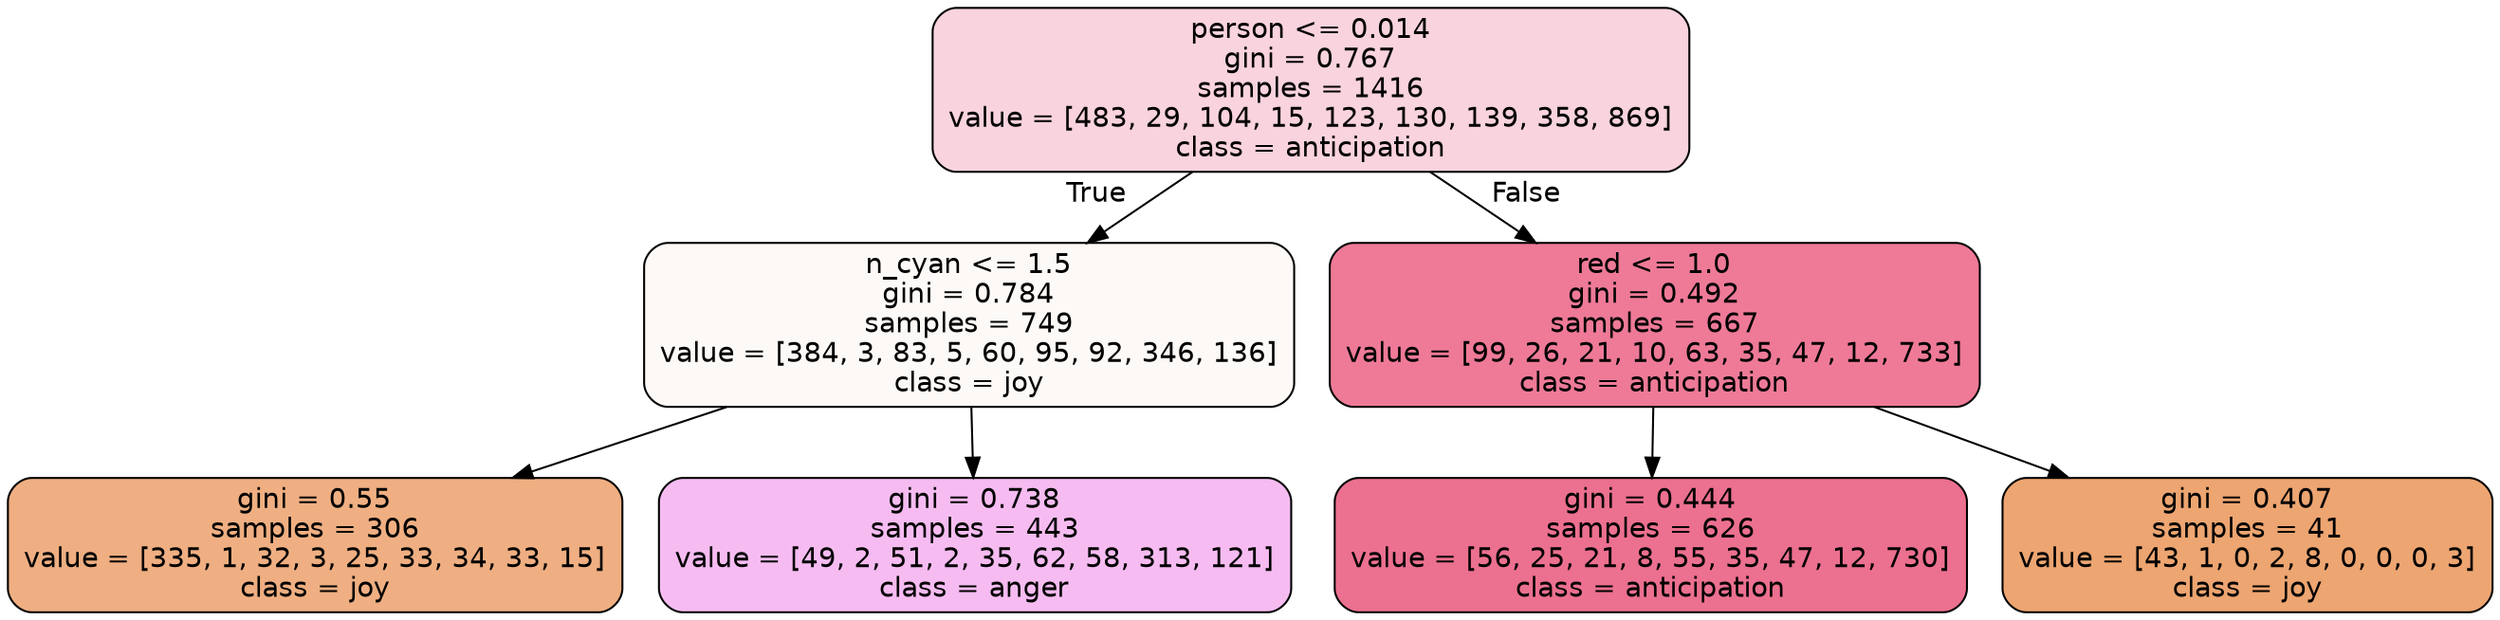 digraph Tree {
node [shape=box, style="filled, rounded", color="black", fontname=helvetica] ;
edge [fontname=helvetica] ;
0 [label="person <= 0.014\ngini = 0.767\nsamples = 1416\nvalue = [483, 29, 104, 15, 123, 130, 139, 358, 869]\nclass = anticipation", fillcolor="#e5396438"] ;
1 [label="n_cyan <= 1.5\ngini = 0.784\nsamples = 749\nvalue = [384, 3, 83, 5, 60, 95, 92, 346, 136]\nclass = joy", fillcolor="#e581390b"] ;
0 -> 1 [labeldistance=2.5, labelangle=45, headlabel="True"] ;
2 [label="gini = 0.55\nsamples = 306\nvalue = [335, 1, 32, 3, 25, 33, 34, 33, 15]\nclass = joy", fillcolor="#e58139a1"] ;
1 -> 2 ;
3 [label="gini = 0.738\nsamples = 443\nvalue = [49, 2, 51, 2, 35, 62, 58, 313, 121]\nclass = anger", fillcolor="#e539d756"] ;
1 -> 3 ;
4 [label="red <= 1.0\ngini = 0.492\nsamples = 667\nvalue = [99, 26, 21, 10, 63, 35, 47, 12, 733]\nclass = anticipation", fillcolor="#e53964ab"] ;
0 -> 4 [labeldistance=2.5, labelangle=-45, headlabel="False"] ;
5 [label="gini = 0.444\nsamples = 626\nvalue = [56, 25, 21, 8, 55, 35, 47, 12, 730]\nclass = anticipation", fillcolor="#e53964b8"] ;
4 -> 5 ;
6 [label="gini = 0.407\nsamples = 41\nvalue = [43, 1, 0, 2, 8, 0, 0, 0, 3]\nclass = joy", fillcolor="#e58139b6"] ;
4 -> 6 ;
}